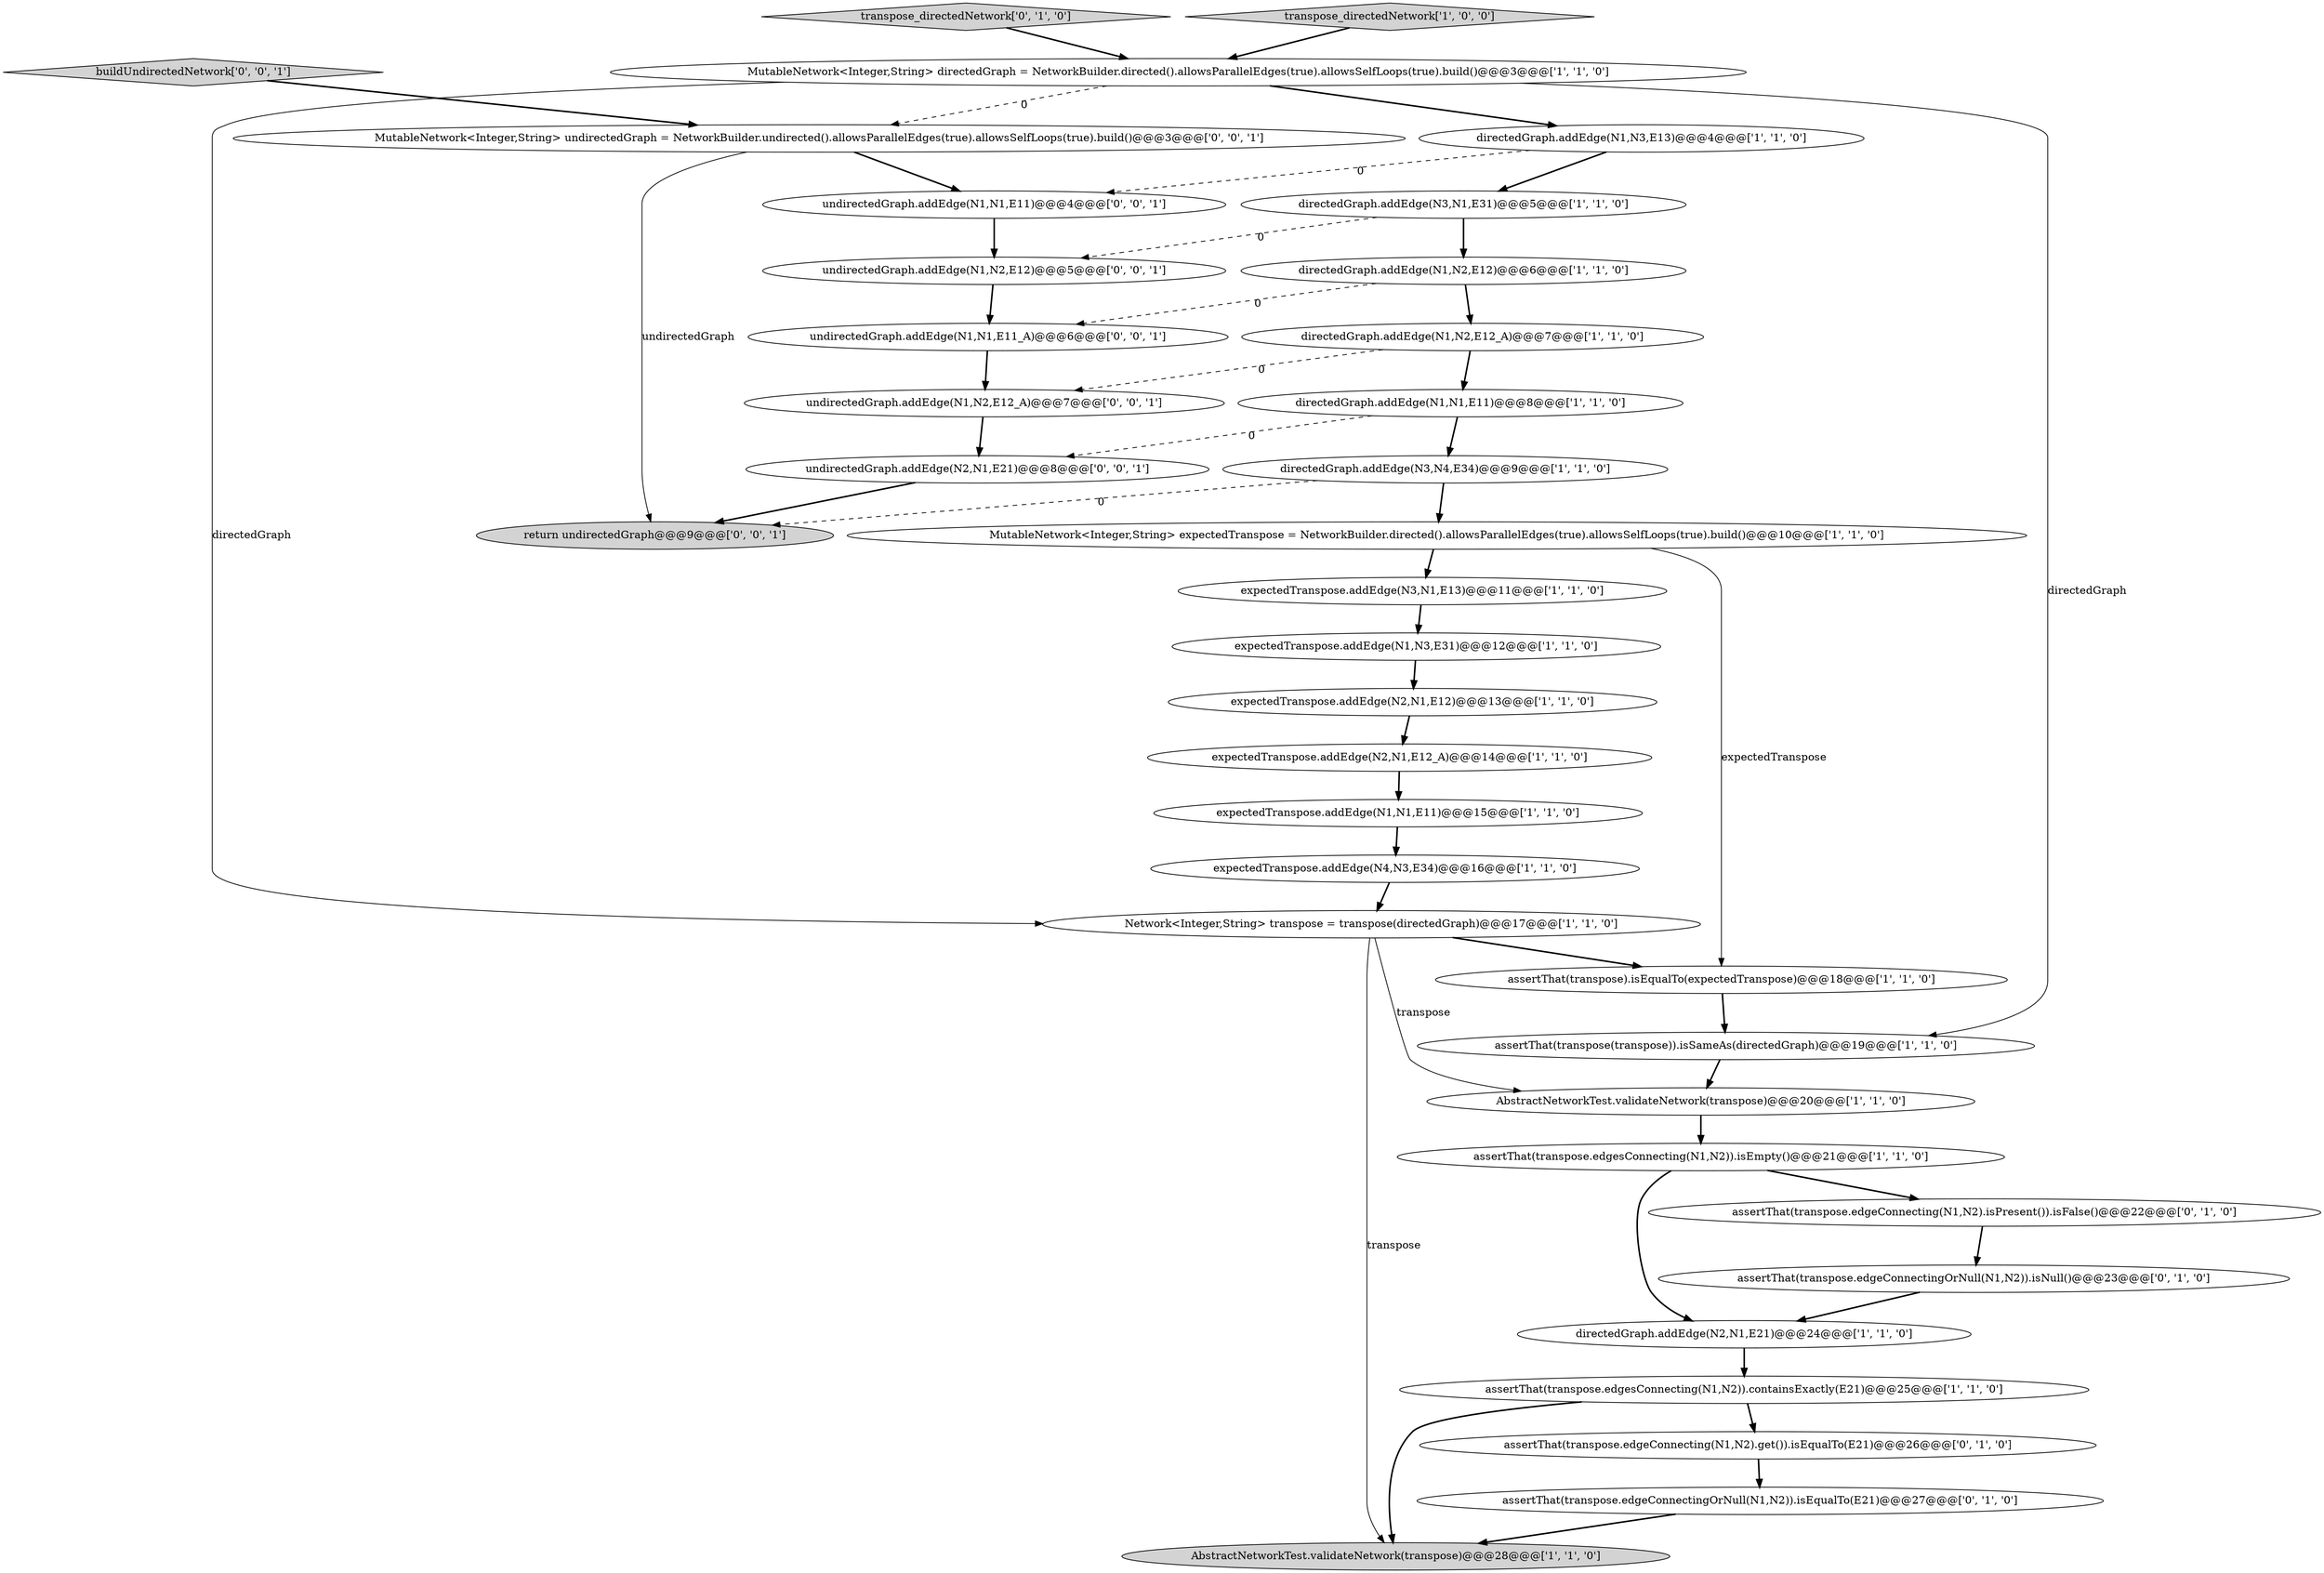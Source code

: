 digraph {
15 [style = filled, label = "directedGraph.addEdge(N1,N2,E12)@@@6@@@['1', '1', '0']", fillcolor = white, shape = ellipse image = "AAA0AAABBB1BBB"];
25 [style = filled, label = "transpose_directedNetwork['0', '1', '0']", fillcolor = lightgray, shape = diamond image = "AAA0AAABBB2BBB"];
21 [style = filled, label = "Network<Integer,String> transpose = transpose(directedGraph)@@@17@@@['1', '1', '0']", fillcolor = white, shape = ellipse image = "AAA0AAABBB1BBB"];
9 [style = filled, label = "MutableNetwork<Integer,String> directedGraph = NetworkBuilder.directed().allowsParallelEdges(true).allowsSelfLoops(true).build()@@@3@@@['1', '1', '0']", fillcolor = white, shape = ellipse image = "AAA0AAABBB1BBB"];
26 [style = filled, label = "assertThat(transpose.edgeConnecting(N1,N2).isPresent()).isFalse()@@@22@@@['0', '1', '0']", fillcolor = white, shape = ellipse image = "AAA1AAABBB2BBB"];
27 [style = filled, label = "assertThat(transpose.edgeConnectingOrNull(N1,N2)).isEqualTo(E21)@@@27@@@['0', '1', '0']", fillcolor = white, shape = ellipse image = "AAA1AAABBB2BBB"];
30 [style = filled, label = "undirectedGraph.addEdge(N1,N1,E11_A)@@@6@@@['0', '0', '1']", fillcolor = white, shape = ellipse image = "AAA0AAABBB3BBB"];
20 [style = filled, label = "assertThat(transpose).isEqualTo(expectedTranspose)@@@18@@@['1', '1', '0']", fillcolor = white, shape = ellipse image = "AAA0AAABBB1BBB"];
3 [style = filled, label = "assertThat(transpose.edgesConnecting(N1,N2)).containsExactly(E21)@@@25@@@['1', '1', '0']", fillcolor = white, shape = ellipse image = "AAA0AAABBB1BBB"];
16 [style = filled, label = "directedGraph.addEdge(N3,N1,E31)@@@5@@@['1', '1', '0']", fillcolor = white, shape = ellipse image = "AAA0AAABBB1BBB"];
17 [style = filled, label = "assertThat(transpose(transpose)).isSameAs(directedGraph)@@@19@@@['1', '1', '0']", fillcolor = white, shape = ellipse image = "AAA0AAABBB1BBB"];
14 [style = filled, label = "MutableNetwork<Integer,String> expectedTranspose = NetworkBuilder.directed().allowsParallelEdges(true).allowsSelfLoops(true).build()@@@10@@@['1', '1', '0']", fillcolor = white, shape = ellipse image = "AAA0AAABBB1BBB"];
18 [style = filled, label = "directedGraph.addEdge(N1,N1,E11)@@@8@@@['1', '1', '0']", fillcolor = white, shape = ellipse image = "AAA0AAABBB1BBB"];
23 [style = filled, label = "assertThat(transpose.edgeConnecting(N1,N2).get()).isEqualTo(E21)@@@26@@@['0', '1', '0']", fillcolor = white, shape = ellipse image = "AAA1AAABBB2BBB"];
5 [style = filled, label = "directedGraph.addEdge(N1,N2,E12_A)@@@7@@@['1', '1', '0']", fillcolor = white, shape = ellipse image = "AAA0AAABBB1BBB"];
32 [style = filled, label = "buildUndirectedNetwork['0', '0', '1']", fillcolor = lightgray, shape = diamond image = "AAA0AAABBB3BBB"];
28 [style = filled, label = "undirectedGraph.addEdge(N1,N1,E11)@@@4@@@['0', '0', '1']", fillcolor = white, shape = ellipse image = "AAA0AAABBB3BBB"];
1 [style = filled, label = "expectedTranspose.addEdge(N4,N3,E34)@@@16@@@['1', '1', '0']", fillcolor = white, shape = ellipse image = "AAA0AAABBB1BBB"];
12 [style = filled, label = "directedGraph.addEdge(N3,N4,E34)@@@9@@@['1', '1', '0']", fillcolor = white, shape = ellipse image = "AAA0AAABBB1BBB"];
29 [style = filled, label = "return undirectedGraph@@@9@@@['0', '0', '1']", fillcolor = lightgray, shape = ellipse image = "AAA0AAABBB3BBB"];
13 [style = filled, label = "expectedTranspose.addEdge(N2,N1,E12_A)@@@14@@@['1', '1', '0']", fillcolor = white, shape = ellipse image = "AAA0AAABBB1BBB"];
33 [style = filled, label = "undirectedGraph.addEdge(N1,N2,E12)@@@5@@@['0', '0', '1']", fillcolor = white, shape = ellipse image = "AAA0AAABBB3BBB"];
34 [style = filled, label = "undirectedGraph.addEdge(N1,N2,E12_A)@@@7@@@['0', '0', '1']", fillcolor = white, shape = ellipse image = "AAA0AAABBB3BBB"];
19 [style = filled, label = "expectedTranspose.addEdge(N3,N1,E13)@@@11@@@['1', '1', '0']", fillcolor = white, shape = ellipse image = "AAA0AAABBB1BBB"];
31 [style = filled, label = "MutableNetwork<Integer,String> undirectedGraph = NetworkBuilder.undirected().allowsParallelEdges(true).allowsSelfLoops(true).build()@@@3@@@['0', '0', '1']", fillcolor = white, shape = ellipse image = "AAA0AAABBB3BBB"];
0 [style = filled, label = "directedGraph.addEdge(N1,N3,E13)@@@4@@@['1', '1', '0']", fillcolor = white, shape = ellipse image = "AAA0AAABBB1BBB"];
4 [style = filled, label = "expectedTranspose.addEdge(N2,N1,E12)@@@13@@@['1', '1', '0']", fillcolor = white, shape = ellipse image = "AAA0AAABBB1BBB"];
22 [style = filled, label = "AbstractNetworkTest.validateNetwork(transpose)@@@20@@@['1', '1', '0']", fillcolor = white, shape = ellipse image = "AAA0AAABBB1BBB"];
6 [style = filled, label = "transpose_directedNetwork['1', '0', '0']", fillcolor = lightgray, shape = diamond image = "AAA0AAABBB1BBB"];
2 [style = filled, label = "assertThat(transpose.edgesConnecting(N1,N2)).isEmpty()@@@21@@@['1', '1', '0']", fillcolor = white, shape = ellipse image = "AAA0AAABBB1BBB"];
10 [style = filled, label = "expectedTranspose.addEdge(N1,N3,E31)@@@12@@@['1', '1', '0']", fillcolor = white, shape = ellipse image = "AAA0AAABBB1BBB"];
24 [style = filled, label = "assertThat(transpose.edgeConnectingOrNull(N1,N2)).isNull()@@@23@@@['0', '1', '0']", fillcolor = white, shape = ellipse image = "AAA1AAABBB2BBB"];
35 [style = filled, label = "undirectedGraph.addEdge(N2,N1,E21)@@@8@@@['0', '0', '1']", fillcolor = white, shape = ellipse image = "AAA0AAABBB3BBB"];
7 [style = filled, label = "AbstractNetworkTest.validateNetwork(transpose)@@@28@@@['1', '1', '0']", fillcolor = lightgray, shape = ellipse image = "AAA0AAABBB1BBB"];
11 [style = filled, label = "expectedTranspose.addEdge(N1,N1,E11)@@@15@@@['1', '1', '0']", fillcolor = white, shape = ellipse image = "AAA0AAABBB1BBB"];
8 [style = filled, label = "directedGraph.addEdge(N2,N1,E21)@@@24@@@['1', '1', '0']", fillcolor = white, shape = ellipse image = "AAA0AAABBB1BBB"];
22->2 [style = bold, label=""];
26->24 [style = bold, label=""];
30->34 [style = bold, label=""];
19->10 [style = bold, label=""];
0->28 [style = dashed, label="0"];
2->26 [style = bold, label=""];
27->7 [style = bold, label=""];
18->35 [style = dashed, label="0"];
21->7 [style = solid, label="transpose"];
12->14 [style = bold, label=""];
1->21 [style = bold, label=""];
14->20 [style = solid, label="expectedTranspose"];
9->31 [style = dashed, label="0"];
16->15 [style = bold, label=""];
11->1 [style = bold, label=""];
9->0 [style = bold, label=""];
14->19 [style = bold, label=""];
15->30 [style = dashed, label="0"];
21->22 [style = solid, label="transpose"];
5->34 [style = dashed, label="0"];
3->7 [style = bold, label=""];
8->3 [style = bold, label=""];
2->8 [style = bold, label=""];
6->9 [style = bold, label=""];
3->23 [style = bold, label=""];
13->11 [style = bold, label=""];
33->30 [style = bold, label=""];
21->20 [style = bold, label=""];
10->4 [style = bold, label=""];
28->33 [style = bold, label=""];
32->31 [style = bold, label=""];
12->29 [style = dashed, label="0"];
15->5 [style = bold, label=""];
5->18 [style = bold, label=""];
25->9 [style = bold, label=""];
35->29 [style = bold, label=""];
20->17 [style = bold, label=""];
4->13 [style = bold, label=""];
9->17 [style = solid, label="directedGraph"];
16->33 [style = dashed, label="0"];
17->22 [style = bold, label=""];
34->35 [style = bold, label=""];
18->12 [style = bold, label=""];
24->8 [style = bold, label=""];
31->28 [style = bold, label=""];
9->21 [style = solid, label="directedGraph"];
31->29 [style = solid, label="undirectedGraph"];
23->27 [style = bold, label=""];
0->16 [style = bold, label=""];
}
